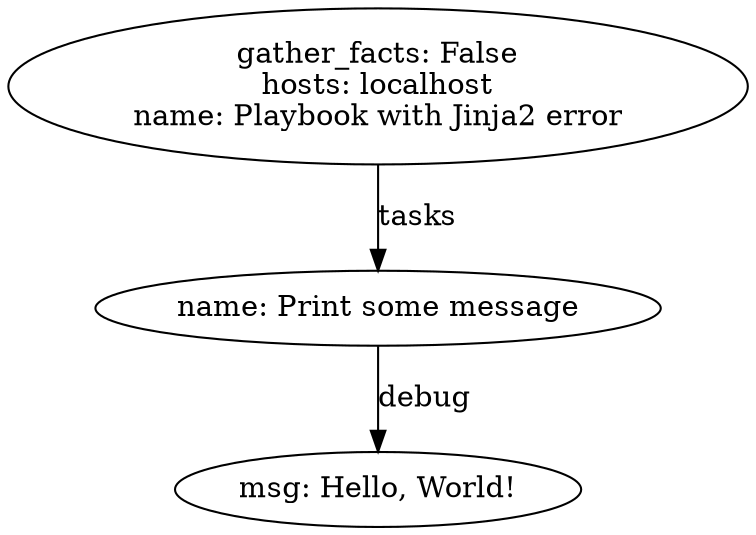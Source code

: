 digraph graphname {
2121 [label="msg: Hello, World!\n"];
2120 [label="name: Print some message\n"];
2120 -> 2121 [label="debug"];
2119 [label="gather_facts: False\nhosts: localhost\nname: Playbook with Jinja2 error\n"];
2119 -> 2120 [label="tasks"];
}
